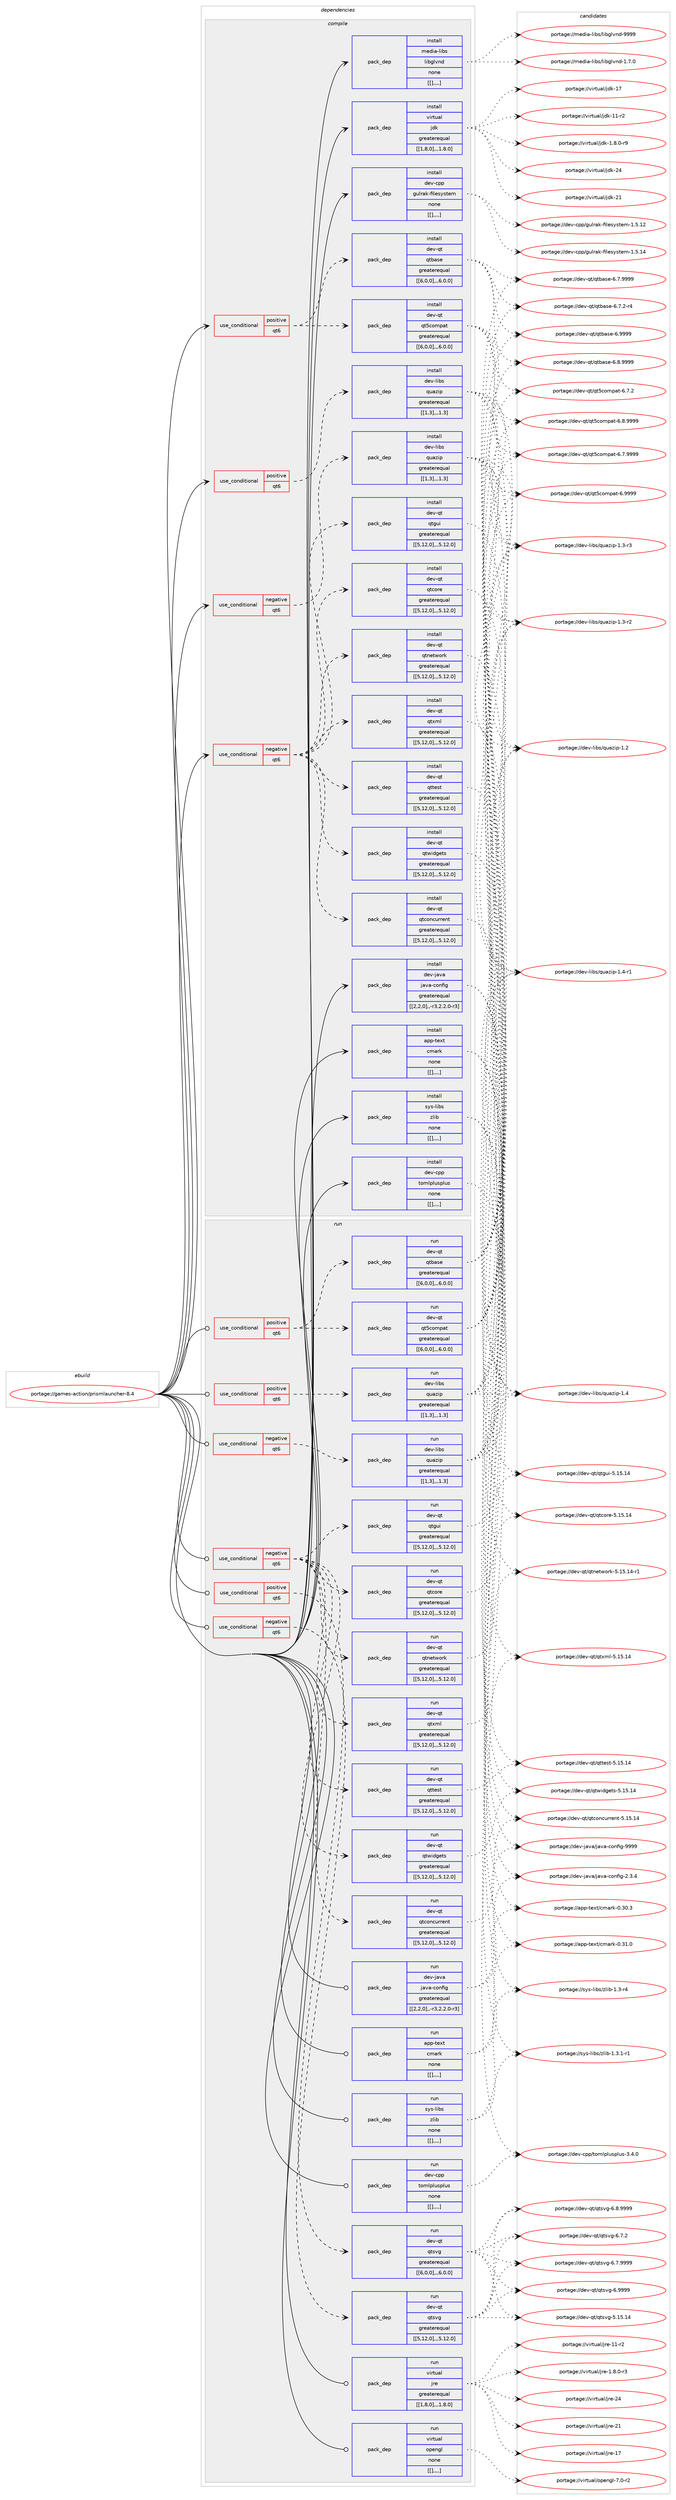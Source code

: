 digraph prolog {

# *************
# Graph options
# *************

newrank=true;
concentrate=true;
compound=true;
graph [rankdir=LR,fontname=Helvetica,fontsize=10,ranksep=1.5];#, ranksep=2.5, nodesep=0.2];
edge  [arrowhead=vee];
node  [fontname=Helvetica,fontsize=10];

# **********
# The ebuild
# **********

subgraph cluster_leftcol {
color=gray;
label=<<i>ebuild</i>>;
id [label="portage://games-action/prismlauncher-8.4", color=red, width=4, href="../games-action/prismlauncher-8.4.svg"];
}

# ****************
# The dependencies
# ****************

subgraph cluster_midcol {
color=gray;
label=<<i>dependencies</i>>;
subgraph cluster_compile {
fillcolor="#eeeeee";
style=filled;
label=<<i>compile</i>>;
subgraph cond64639 {
dependency227807 [label=<<TABLE BORDER="0" CELLBORDER="1" CELLSPACING="0" CELLPADDING="4"><TR><TD ROWSPAN="3" CELLPADDING="10">use_conditional</TD></TR><TR><TD>negative</TD></TR><TR><TD>qt6</TD></TR></TABLE>>, shape=none, color=red];
subgraph pack161698 {
dependency227808 [label=<<TABLE BORDER="0" CELLBORDER="1" CELLSPACING="0" CELLPADDING="4" WIDTH="220"><TR><TD ROWSPAN="6" CELLPADDING="30">pack_dep</TD></TR><TR><TD WIDTH="110">install</TD></TR><TR><TD>dev-libs</TD></TR><TR><TD>quazip</TD></TR><TR><TD>greaterequal</TD></TR><TR><TD>[[1,3],,,1.3]</TD></TR></TABLE>>, shape=none, color=blue];
}
dependency227807:e -> dependency227808:w [weight=20,style="dashed",arrowhead="vee"];
}
id:e -> dependency227807:w [weight=20,style="solid",arrowhead="vee"];
subgraph cond64640 {
dependency227809 [label=<<TABLE BORDER="0" CELLBORDER="1" CELLSPACING="0" CELLPADDING="4"><TR><TD ROWSPAN="3" CELLPADDING="10">use_conditional</TD></TR><TR><TD>negative</TD></TR><TR><TD>qt6</TD></TR></TABLE>>, shape=none, color=red];
subgraph pack161699 {
dependency227810 [label=<<TABLE BORDER="0" CELLBORDER="1" CELLSPACING="0" CELLPADDING="4" WIDTH="220"><TR><TD ROWSPAN="6" CELLPADDING="30">pack_dep</TD></TR><TR><TD WIDTH="110">install</TD></TR><TR><TD>dev-qt</TD></TR><TR><TD>qtconcurrent</TD></TR><TR><TD>greaterequal</TD></TR><TR><TD>[[5,12,0],,,5.12.0]</TD></TR></TABLE>>, shape=none, color=blue];
}
dependency227809:e -> dependency227810:w [weight=20,style="dashed",arrowhead="vee"];
subgraph pack161700 {
dependency227811 [label=<<TABLE BORDER="0" CELLBORDER="1" CELLSPACING="0" CELLPADDING="4" WIDTH="220"><TR><TD ROWSPAN="6" CELLPADDING="30">pack_dep</TD></TR><TR><TD WIDTH="110">install</TD></TR><TR><TD>dev-qt</TD></TR><TR><TD>qtcore</TD></TR><TR><TD>greaterequal</TD></TR><TR><TD>[[5,12,0],,,5.12.0]</TD></TR></TABLE>>, shape=none, color=blue];
}
dependency227809:e -> dependency227811:w [weight=20,style="dashed",arrowhead="vee"];
subgraph pack161701 {
dependency227812 [label=<<TABLE BORDER="0" CELLBORDER="1" CELLSPACING="0" CELLPADDING="4" WIDTH="220"><TR><TD ROWSPAN="6" CELLPADDING="30">pack_dep</TD></TR><TR><TD WIDTH="110">install</TD></TR><TR><TD>dev-qt</TD></TR><TR><TD>qtgui</TD></TR><TR><TD>greaterequal</TD></TR><TR><TD>[[5,12,0],,,5.12.0]</TD></TR></TABLE>>, shape=none, color=blue];
}
dependency227809:e -> dependency227812:w [weight=20,style="dashed",arrowhead="vee"];
subgraph pack161702 {
dependency227813 [label=<<TABLE BORDER="0" CELLBORDER="1" CELLSPACING="0" CELLPADDING="4" WIDTH="220"><TR><TD ROWSPAN="6" CELLPADDING="30">pack_dep</TD></TR><TR><TD WIDTH="110">install</TD></TR><TR><TD>dev-qt</TD></TR><TR><TD>qtnetwork</TD></TR><TR><TD>greaterequal</TD></TR><TR><TD>[[5,12,0],,,5.12.0]</TD></TR></TABLE>>, shape=none, color=blue];
}
dependency227809:e -> dependency227813:w [weight=20,style="dashed",arrowhead="vee"];
subgraph pack161703 {
dependency227814 [label=<<TABLE BORDER="0" CELLBORDER="1" CELLSPACING="0" CELLPADDING="4" WIDTH="220"><TR><TD ROWSPAN="6" CELLPADDING="30">pack_dep</TD></TR><TR><TD WIDTH="110">install</TD></TR><TR><TD>dev-qt</TD></TR><TR><TD>qttest</TD></TR><TR><TD>greaterequal</TD></TR><TR><TD>[[5,12,0],,,5.12.0]</TD></TR></TABLE>>, shape=none, color=blue];
}
dependency227809:e -> dependency227814:w [weight=20,style="dashed",arrowhead="vee"];
subgraph pack161704 {
dependency227815 [label=<<TABLE BORDER="0" CELLBORDER="1" CELLSPACING="0" CELLPADDING="4" WIDTH="220"><TR><TD ROWSPAN="6" CELLPADDING="30">pack_dep</TD></TR><TR><TD WIDTH="110">install</TD></TR><TR><TD>dev-qt</TD></TR><TR><TD>qtwidgets</TD></TR><TR><TD>greaterequal</TD></TR><TR><TD>[[5,12,0],,,5.12.0]</TD></TR></TABLE>>, shape=none, color=blue];
}
dependency227809:e -> dependency227815:w [weight=20,style="dashed",arrowhead="vee"];
subgraph pack161705 {
dependency227816 [label=<<TABLE BORDER="0" CELLBORDER="1" CELLSPACING="0" CELLPADDING="4" WIDTH="220"><TR><TD ROWSPAN="6" CELLPADDING="30">pack_dep</TD></TR><TR><TD WIDTH="110">install</TD></TR><TR><TD>dev-qt</TD></TR><TR><TD>qtxml</TD></TR><TR><TD>greaterequal</TD></TR><TR><TD>[[5,12,0],,,5.12.0]</TD></TR></TABLE>>, shape=none, color=blue];
}
dependency227809:e -> dependency227816:w [weight=20,style="dashed",arrowhead="vee"];
}
id:e -> dependency227809:w [weight=20,style="solid",arrowhead="vee"];
subgraph cond64641 {
dependency227817 [label=<<TABLE BORDER="0" CELLBORDER="1" CELLSPACING="0" CELLPADDING="4"><TR><TD ROWSPAN="3" CELLPADDING="10">use_conditional</TD></TR><TR><TD>positive</TD></TR><TR><TD>qt6</TD></TR></TABLE>>, shape=none, color=red];
subgraph pack161706 {
dependency227818 [label=<<TABLE BORDER="0" CELLBORDER="1" CELLSPACING="0" CELLPADDING="4" WIDTH="220"><TR><TD ROWSPAN="6" CELLPADDING="30">pack_dep</TD></TR><TR><TD WIDTH="110">install</TD></TR><TR><TD>dev-libs</TD></TR><TR><TD>quazip</TD></TR><TR><TD>greaterequal</TD></TR><TR><TD>[[1,3],,,1.3]</TD></TR></TABLE>>, shape=none, color=blue];
}
dependency227817:e -> dependency227818:w [weight=20,style="dashed",arrowhead="vee"];
}
id:e -> dependency227817:w [weight=20,style="solid",arrowhead="vee"];
subgraph cond64642 {
dependency227819 [label=<<TABLE BORDER="0" CELLBORDER="1" CELLSPACING="0" CELLPADDING="4"><TR><TD ROWSPAN="3" CELLPADDING="10">use_conditional</TD></TR><TR><TD>positive</TD></TR><TR><TD>qt6</TD></TR></TABLE>>, shape=none, color=red];
subgraph pack161707 {
dependency227820 [label=<<TABLE BORDER="0" CELLBORDER="1" CELLSPACING="0" CELLPADDING="4" WIDTH="220"><TR><TD ROWSPAN="6" CELLPADDING="30">pack_dep</TD></TR><TR><TD WIDTH="110">install</TD></TR><TR><TD>dev-qt</TD></TR><TR><TD>qtbase</TD></TR><TR><TD>greaterequal</TD></TR><TR><TD>[[6,0,0],,,6.0.0]</TD></TR></TABLE>>, shape=none, color=blue];
}
dependency227819:e -> dependency227820:w [weight=20,style="dashed",arrowhead="vee"];
subgraph pack161708 {
dependency227821 [label=<<TABLE BORDER="0" CELLBORDER="1" CELLSPACING="0" CELLPADDING="4" WIDTH="220"><TR><TD ROWSPAN="6" CELLPADDING="30">pack_dep</TD></TR><TR><TD WIDTH="110">install</TD></TR><TR><TD>dev-qt</TD></TR><TR><TD>qt5compat</TD></TR><TR><TD>greaterequal</TD></TR><TR><TD>[[6,0,0],,,6.0.0]</TD></TR></TABLE>>, shape=none, color=blue];
}
dependency227819:e -> dependency227821:w [weight=20,style="dashed",arrowhead="vee"];
}
id:e -> dependency227819:w [weight=20,style="solid",arrowhead="vee"];
subgraph pack161709 {
dependency227822 [label=<<TABLE BORDER="0" CELLBORDER="1" CELLSPACING="0" CELLPADDING="4" WIDTH="220"><TR><TD ROWSPAN="6" CELLPADDING="30">pack_dep</TD></TR><TR><TD WIDTH="110">install</TD></TR><TR><TD>app-text</TD></TR><TR><TD>cmark</TD></TR><TR><TD>none</TD></TR><TR><TD>[[],,,,]</TD></TR></TABLE>>, shape=none, color=blue];
}
id:e -> dependency227822:w [weight=20,style="solid",arrowhead="vee"];
subgraph pack161710 {
dependency227823 [label=<<TABLE BORDER="0" CELLBORDER="1" CELLSPACING="0" CELLPADDING="4" WIDTH="220"><TR><TD ROWSPAN="6" CELLPADDING="30">pack_dep</TD></TR><TR><TD WIDTH="110">install</TD></TR><TR><TD>dev-cpp</TD></TR><TR><TD>gulrak-filesystem</TD></TR><TR><TD>none</TD></TR><TR><TD>[[],,,,]</TD></TR></TABLE>>, shape=none, color=blue];
}
id:e -> dependency227823:w [weight=20,style="solid",arrowhead="vee"];
subgraph pack161711 {
dependency227824 [label=<<TABLE BORDER="0" CELLBORDER="1" CELLSPACING="0" CELLPADDING="4" WIDTH="220"><TR><TD ROWSPAN="6" CELLPADDING="30">pack_dep</TD></TR><TR><TD WIDTH="110">install</TD></TR><TR><TD>dev-cpp</TD></TR><TR><TD>tomlplusplus</TD></TR><TR><TD>none</TD></TR><TR><TD>[[],,,,]</TD></TR></TABLE>>, shape=none, color=blue];
}
id:e -> dependency227824:w [weight=20,style="solid",arrowhead="vee"];
subgraph pack161712 {
dependency227825 [label=<<TABLE BORDER="0" CELLBORDER="1" CELLSPACING="0" CELLPADDING="4" WIDTH="220"><TR><TD ROWSPAN="6" CELLPADDING="30">pack_dep</TD></TR><TR><TD WIDTH="110">install</TD></TR><TR><TD>dev-java</TD></TR><TR><TD>java-config</TD></TR><TR><TD>greaterequal</TD></TR><TR><TD>[[2,2,0],,-r3,2.2.0-r3]</TD></TR></TABLE>>, shape=none, color=blue];
}
id:e -> dependency227825:w [weight=20,style="solid",arrowhead="vee"];
subgraph pack161713 {
dependency227826 [label=<<TABLE BORDER="0" CELLBORDER="1" CELLSPACING="0" CELLPADDING="4" WIDTH="220"><TR><TD ROWSPAN="6" CELLPADDING="30">pack_dep</TD></TR><TR><TD WIDTH="110">install</TD></TR><TR><TD>media-libs</TD></TR><TR><TD>libglvnd</TD></TR><TR><TD>none</TD></TR><TR><TD>[[],,,,]</TD></TR></TABLE>>, shape=none, color=blue];
}
id:e -> dependency227826:w [weight=20,style="solid",arrowhead="vee"];
subgraph pack161714 {
dependency227827 [label=<<TABLE BORDER="0" CELLBORDER="1" CELLSPACING="0" CELLPADDING="4" WIDTH="220"><TR><TD ROWSPAN="6" CELLPADDING="30">pack_dep</TD></TR><TR><TD WIDTH="110">install</TD></TR><TR><TD>sys-libs</TD></TR><TR><TD>zlib</TD></TR><TR><TD>none</TD></TR><TR><TD>[[],,,,]</TD></TR></TABLE>>, shape=none, color=blue];
}
id:e -> dependency227827:w [weight=20,style="solid",arrowhead="vee"];
subgraph pack161715 {
dependency227828 [label=<<TABLE BORDER="0" CELLBORDER="1" CELLSPACING="0" CELLPADDING="4" WIDTH="220"><TR><TD ROWSPAN="6" CELLPADDING="30">pack_dep</TD></TR><TR><TD WIDTH="110">install</TD></TR><TR><TD>virtual</TD></TR><TR><TD>jdk</TD></TR><TR><TD>greaterequal</TD></TR><TR><TD>[[1,8,0],,,1.8.0]</TD></TR></TABLE>>, shape=none, color=blue];
}
id:e -> dependency227828:w [weight=20,style="solid",arrowhead="vee"];
}
subgraph cluster_compileandrun {
fillcolor="#eeeeee";
style=filled;
label=<<i>compile and run</i>>;
}
subgraph cluster_run {
fillcolor="#eeeeee";
style=filled;
label=<<i>run</i>>;
subgraph cond64643 {
dependency227829 [label=<<TABLE BORDER="0" CELLBORDER="1" CELLSPACING="0" CELLPADDING="4"><TR><TD ROWSPAN="3" CELLPADDING="10">use_conditional</TD></TR><TR><TD>negative</TD></TR><TR><TD>qt6</TD></TR></TABLE>>, shape=none, color=red];
subgraph pack161716 {
dependency227830 [label=<<TABLE BORDER="0" CELLBORDER="1" CELLSPACING="0" CELLPADDING="4" WIDTH="220"><TR><TD ROWSPAN="6" CELLPADDING="30">pack_dep</TD></TR><TR><TD WIDTH="110">run</TD></TR><TR><TD>dev-libs</TD></TR><TR><TD>quazip</TD></TR><TR><TD>greaterequal</TD></TR><TR><TD>[[1,3],,,1.3]</TD></TR></TABLE>>, shape=none, color=blue];
}
dependency227829:e -> dependency227830:w [weight=20,style="dashed",arrowhead="vee"];
}
id:e -> dependency227829:w [weight=20,style="solid",arrowhead="odot"];
subgraph cond64644 {
dependency227831 [label=<<TABLE BORDER="0" CELLBORDER="1" CELLSPACING="0" CELLPADDING="4"><TR><TD ROWSPAN="3" CELLPADDING="10">use_conditional</TD></TR><TR><TD>negative</TD></TR><TR><TD>qt6</TD></TR></TABLE>>, shape=none, color=red];
subgraph pack161717 {
dependency227832 [label=<<TABLE BORDER="0" CELLBORDER="1" CELLSPACING="0" CELLPADDING="4" WIDTH="220"><TR><TD ROWSPAN="6" CELLPADDING="30">pack_dep</TD></TR><TR><TD WIDTH="110">run</TD></TR><TR><TD>dev-qt</TD></TR><TR><TD>qtconcurrent</TD></TR><TR><TD>greaterequal</TD></TR><TR><TD>[[5,12,0],,,5.12.0]</TD></TR></TABLE>>, shape=none, color=blue];
}
dependency227831:e -> dependency227832:w [weight=20,style="dashed",arrowhead="vee"];
subgraph pack161718 {
dependency227833 [label=<<TABLE BORDER="0" CELLBORDER="1" CELLSPACING="0" CELLPADDING="4" WIDTH="220"><TR><TD ROWSPAN="6" CELLPADDING="30">pack_dep</TD></TR><TR><TD WIDTH="110">run</TD></TR><TR><TD>dev-qt</TD></TR><TR><TD>qtcore</TD></TR><TR><TD>greaterequal</TD></TR><TR><TD>[[5,12,0],,,5.12.0]</TD></TR></TABLE>>, shape=none, color=blue];
}
dependency227831:e -> dependency227833:w [weight=20,style="dashed",arrowhead="vee"];
subgraph pack161719 {
dependency227834 [label=<<TABLE BORDER="0" CELLBORDER="1" CELLSPACING="0" CELLPADDING="4" WIDTH="220"><TR><TD ROWSPAN="6" CELLPADDING="30">pack_dep</TD></TR><TR><TD WIDTH="110">run</TD></TR><TR><TD>dev-qt</TD></TR><TR><TD>qtgui</TD></TR><TR><TD>greaterequal</TD></TR><TR><TD>[[5,12,0],,,5.12.0]</TD></TR></TABLE>>, shape=none, color=blue];
}
dependency227831:e -> dependency227834:w [weight=20,style="dashed",arrowhead="vee"];
subgraph pack161720 {
dependency227835 [label=<<TABLE BORDER="0" CELLBORDER="1" CELLSPACING="0" CELLPADDING="4" WIDTH="220"><TR><TD ROWSPAN="6" CELLPADDING="30">pack_dep</TD></TR><TR><TD WIDTH="110">run</TD></TR><TR><TD>dev-qt</TD></TR><TR><TD>qtnetwork</TD></TR><TR><TD>greaterequal</TD></TR><TR><TD>[[5,12,0],,,5.12.0]</TD></TR></TABLE>>, shape=none, color=blue];
}
dependency227831:e -> dependency227835:w [weight=20,style="dashed",arrowhead="vee"];
subgraph pack161721 {
dependency227836 [label=<<TABLE BORDER="0" CELLBORDER="1" CELLSPACING="0" CELLPADDING="4" WIDTH="220"><TR><TD ROWSPAN="6" CELLPADDING="30">pack_dep</TD></TR><TR><TD WIDTH="110">run</TD></TR><TR><TD>dev-qt</TD></TR><TR><TD>qttest</TD></TR><TR><TD>greaterequal</TD></TR><TR><TD>[[5,12,0],,,5.12.0]</TD></TR></TABLE>>, shape=none, color=blue];
}
dependency227831:e -> dependency227836:w [weight=20,style="dashed",arrowhead="vee"];
subgraph pack161722 {
dependency227837 [label=<<TABLE BORDER="0" CELLBORDER="1" CELLSPACING="0" CELLPADDING="4" WIDTH="220"><TR><TD ROWSPAN="6" CELLPADDING="30">pack_dep</TD></TR><TR><TD WIDTH="110">run</TD></TR><TR><TD>dev-qt</TD></TR><TR><TD>qtwidgets</TD></TR><TR><TD>greaterequal</TD></TR><TR><TD>[[5,12,0],,,5.12.0]</TD></TR></TABLE>>, shape=none, color=blue];
}
dependency227831:e -> dependency227837:w [weight=20,style="dashed",arrowhead="vee"];
subgraph pack161723 {
dependency227838 [label=<<TABLE BORDER="0" CELLBORDER="1" CELLSPACING="0" CELLPADDING="4" WIDTH="220"><TR><TD ROWSPAN="6" CELLPADDING="30">pack_dep</TD></TR><TR><TD WIDTH="110">run</TD></TR><TR><TD>dev-qt</TD></TR><TR><TD>qtxml</TD></TR><TR><TD>greaterequal</TD></TR><TR><TD>[[5,12,0],,,5.12.0]</TD></TR></TABLE>>, shape=none, color=blue];
}
dependency227831:e -> dependency227838:w [weight=20,style="dashed",arrowhead="vee"];
}
id:e -> dependency227831:w [weight=20,style="solid",arrowhead="odot"];
subgraph cond64645 {
dependency227839 [label=<<TABLE BORDER="0" CELLBORDER="1" CELLSPACING="0" CELLPADDING="4"><TR><TD ROWSPAN="3" CELLPADDING="10">use_conditional</TD></TR><TR><TD>negative</TD></TR><TR><TD>qt6</TD></TR></TABLE>>, shape=none, color=red];
subgraph pack161724 {
dependency227840 [label=<<TABLE BORDER="0" CELLBORDER="1" CELLSPACING="0" CELLPADDING="4" WIDTH="220"><TR><TD ROWSPAN="6" CELLPADDING="30">pack_dep</TD></TR><TR><TD WIDTH="110">run</TD></TR><TR><TD>dev-qt</TD></TR><TR><TD>qtsvg</TD></TR><TR><TD>greaterequal</TD></TR><TR><TD>[[5,12,0],,,5.12.0]</TD></TR></TABLE>>, shape=none, color=blue];
}
dependency227839:e -> dependency227840:w [weight=20,style="dashed",arrowhead="vee"];
}
id:e -> dependency227839:w [weight=20,style="solid",arrowhead="odot"];
subgraph cond64646 {
dependency227841 [label=<<TABLE BORDER="0" CELLBORDER="1" CELLSPACING="0" CELLPADDING="4"><TR><TD ROWSPAN="3" CELLPADDING="10">use_conditional</TD></TR><TR><TD>positive</TD></TR><TR><TD>qt6</TD></TR></TABLE>>, shape=none, color=red];
subgraph pack161725 {
dependency227842 [label=<<TABLE BORDER="0" CELLBORDER="1" CELLSPACING="0" CELLPADDING="4" WIDTH="220"><TR><TD ROWSPAN="6" CELLPADDING="30">pack_dep</TD></TR><TR><TD WIDTH="110">run</TD></TR><TR><TD>dev-libs</TD></TR><TR><TD>quazip</TD></TR><TR><TD>greaterequal</TD></TR><TR><TD>[[1,3],,,1.3]</TD></TR></TABLE>>, shape=none, color=blue];
}
dependency227841:e -> dependency227842:w [weight=20,style="dashed",arrowhead="vee"];
}
id:e -> dependency227841:w [weight=20,style="solid",arrowhead="odot"];
subgraph cond64647 {
dependency227843 [label=<<TABLE BORDER="0" CELLBORDER="1" CELLSPACING="0" CELLPADDING="4"><TR><TD ROWSPAN="3" CELLPADDING="10">use_conditional</TD></TR><TR><TD>positive</TD></TR><TR><TD>qt6</TD></TR></TABLE>>, shape=none, color=red];
subgraph pack161726 {
dependency227844 [label=<<TABLE BORDER="0" CELLBORDER="1" CELLSPACING="0" CELLPADDING="4" WIDTH="220"><TR><TD ROWSPAN="6" CELLPADDING="30">pack_dep</TD></TR><TR><TD WIDTH="110">run</TD></TR><TR><TD>dev-qt</TD></TR><TR><TD>qtbase</TD></TR><TR><TD>greaterequal</TD></TR><TR><TD>[[6,0,0],,,6.0.0]</TD></TR></TABLE>>, shape=none, color=blue];
}
dependency227843:e -> dependency227844:w [weight=20,style="dashed",arrowhead="vee"];
subgraph pack161727 {
dependency227845 [label=<<TABLE BORDER="0" CELLBORDER="1" CELLSPACING="0" CELLPADDING="4" WIDTH="220"><TR><TD ROWSPAN="6" CELLPADDING="30">pack_dep</TD></TR><TR><TD WIDTH="110">run</TD></TR><TR><TD>dev-qt</TD></TR><TR><TD>qt5compat</TD></TR><TR><TD>greaterequal</TD></TR><TR><TD>[[6,0,0],,,6.0.0]</TD></TR></TABLE>>, shape=none, color=blue];
}
dependency227843:e -> dependency227845:w [weight=20,style="dashed",arrowhead="vee"];
}
id:e -> dependency227843:w [weight=20,style="solid",arrowhead="odot"];
subgraph cond64648 {
dependency227846 [label=<<TABLE BORDER="0" CELLBORDER="1" CELLSPACING="0" CELLPADDING="4"><TR><TD ROWSPAN="3" CELLPADDING="10">use_conditional</TD></TR><TR><TD>positive</TD></TR><TR><TD>qt6</TD></TR></TABLE>>, shape=none, color=red];
subgraph pack161728 {
dependency227847 [label=<<TABLE BORDER="0" CELLBORDER="1" CELLSPACING="0" CELLPADDING="4" WIDTH="220"><TR><TD ROWSPAN="6" CELLPADDING="30">pack_dep</TD></TR><TR><TD WIDTH="110">run</TD></TR><TR><TD>dev-qt</TD></TR><TR><TD>qtsvg</TD></TR><TR><TD>greaterequal</TD></TR><TR><TD>[[6,0,0],,,6.0.0]</TD></TR></TABLE>>, shape=none, color=blue];
}
dependency227846:e -> dependency227847:w [weight=20,style="dashed",arrowhead="vee"];
}
id:e -> dependency227846:w [weight=20,style="solid",arrowhead="odot"];
subgraph pack161729 {
dependency227848 [label=<<TABLE BORDER="0" CELLBORDER="1" CELLSPACING="0" CELLPADDING="4" WIDTH="220"><TR><TD ROWSPAN="6" CELLPADDING="30">pack_dep</TD></TR><TR><TD WIDTH="110">run</TD></TR><TR><TD>app-text</TD></TR><TR><TD>cmark</TD></TR><TR><TD>none</TD></TR><TR><TD>[[],,,,]</TD></TR></TABLE>>, shape=none, color=blue];
}
id:e -> dependency227848:w [weight=20,style="solid",arrowhead="odot"];
subgraph pack161730 {
dependency227849 [label=<<TABLE BORDER="0" CELLBORDER="1" CELLSPACING="0" CELLPADDING="4" WIDTH="220"><TR><TD ROWSPAN="6" CELLPADDING="30">pack_dep</TD></TR><TR><TD WIDTH="110">run</TD></TR><TR><TD>dev-cpp</TD></TR><TR><TD>tomlplusplus</TD></TR><TR><TD>none</TD></TR><TR><TD>[[],,,,]</TD></TR></TABLE>>, shape=none, color=blue];
}
id:e -> dependency227849:w [weight=20,style="solid",arrowhead="odot"];
subgraph pack161731 {
dependency227850 [label=<<TABLE BORDER="0" CELLBORDER="1" CELLSPACING="0" CELLPADDING="4" WIDTH="220"><TR><TD ROWSPAN="6" CELLPADDING="30">pack_dep</TD></TR><TR><TD WIDTH="110">run</TD></TR><TR><TD>dev-java</TD></TR><TR><TD>java-config</TD></TR><TR><TD>greaterequal</TD></TR><TR><TD>[[2,2,0],,-r3,2.2.0-r3]</TD></TR></TABLE>>, shape=none, color=blue];
}
id:e -> dependency227850:w [weight=20,style="solid",arrowhead="odot"];
subgraph pack161732 {
dependency227851 [label=<<TABLE BORDER="0" CELLBORDER="1" CELLSPACING="0" CELLPADDING="4" WIDTH="220"><TR><TD ROWSPAN="6" CELLPADDING="30">pack_dep</TD></TR><TR><TD WIDTH="110">run</TD></TR><TR><TD>sys-libs</TD></TR><TR><TD>zlib</TD></TR><TR><TD>none</TD></TR><TR><TD>[[],,,,]</TD></TR></TABLE>>, shape=none, color=blue];
}
id:e -> dependency227851:w [weight=20,style="solid",arrowhead="odot"];
subgraph pack161733 {
dependency227852 [label=<<TABLE BORDER="0" CELLBORDER="1" CELLSPACING="0" CELLPADDING="4" WIDTH="220"><TR><TD ROWSPAN="6" CELLPADDING="30">pack_dep</TD></TR><TR><TD WIDTH="110">run</TD></TR><TR><TD>virtual</TD></TR><TR><TD>jre</TD></TR><TR><TD>greaterequal</TD></TR><TR><TD>[[1,8,0],,,1.8.0]</TD></TR></TABLE>>, shape=none, color=blue];
}
id:e -> dependency227852:w [weight=20,style="solid",arrowhead="odot"];
subgraph pack161734 {
dependency227853 [label=<<TABLE BORDER="0" CELLBORDER="1" CELLSPACING="0" CELLPADDING="4" WIDTH="220"><TR><TD ROWSPAN="6" CELLPADDING="30">pack_dep</TD></TR><TR><TD WIDTH="110">run</TD></TR><TR><TD>virtual</TD></TR><TR><TD>opengl</TD></TR><TR><TD>none</TD></TR><TR><TD>[[],,,,]</TD></TR></TABLE>>, shape=none, color=blue];
}
id:e -> dependency227853:w [weight=20,style="solid",arrowhead="odot"];
}
}

# **************
# The candidates
# **************

subgraph cluster_choices {
rank=same;
color=gray;
label=<<i>candidates</i>>;

subgraph choice161698 {
color=black;
nodesep=1;
choice10010111845108105981154711311797122105112454946524511449 [label="portage://dev-libs/quazip-1.4-r1", color=red, width=4,href="../dev-libs/quazip-1.4-r1.svg"];
choice1001011184510810598115471131179712210511245494652 [label="portage://dev-libs/quazip-1.4", color=red, width=4,href="../dev-libs/quazip-1.4.svg"];
choice10010111845108105981154711311797122105112454946514511451 [label="portage://dev-libs/quazip-1.3-r3", color=red, width=4,href="../dev-libs/quazip-1.3-r3.svg"];
choice10010111845108105981154711311797122105112454946514511450 [label="portage://dev-libs/quazip-1.3-r2", color=red, width=4,href="../dev-libs/quazip-1.3-r2.svg"];
choice1001011184510810598115471131179712210511245494650 [label="portage://dev-libs/quazip-1.2", color=red, width=4,href="../dev-libs/quazip-1.2.svg"];
dependency227808:e -> choice10010111845108105981154711311797122105112454946524511449:w [style=dotted,weight="100"];
dependency227808:e -> choice1001011184510810598115471131179712210511245494652:w [style=dotted,weight="100"];
dependency227808:e -> choice10010111845108105981154711311797122105112454946514511451:w [style=dotted,weight="100"];
dependency227808:e -> choice10010111845108105981154711311797122105112454946514511450:w [style=dotted,weight="100"];
dependency227808:e -> choice1001011184510810598115471131179712210511245494650:w [style=dotted,weight="100"];
}
subgraph choice161699 {
color=black;
nodesep=1;
choice100101118451131164711311699111110991171141141011101164553464953464952 [label="portage://dev-qt/qtconcurrent-5.15.14", color=red, width=4,href="../dev-qt/qtconcurrent-5.15.14.svg"];
dependency227810:e -> choice100101118451131164711311699111110991171141141011101164553464953464952:w [style=dotted,weight="100"];
}
subgraph choice161700 {
color=black;
nodesep=1;
choice1001011184511311647113116991111141014553464953464952 [label="portage://dev-qt/qtcore-5.15.14", color=red, width=4,href="../dev-qt/qtcore-5.15.14.svg"];
dependency227811:e -> choice1001011184511311647113116991111141014553464953464952:w [style=dotted,weight="100"];
}
subgraph choice161701 {
color=black;
nodesep=1;
choice10010111845113116471131161031171054553464953464952 [label="portage://dev-qt/qtgui-5.15.14", color=red, width=4,href="../dev-qt/qtgui-5.15.14.svg"];
dependency227812:e -> choice10010111845113116471131161031171054553464953464952:w [style=dotted,weight="100"];
}
subgraph choice161702 {
color=black;
nodesep=1;
choice100101118451131164711311611010111611911111410745534649534649524511449 [label="portage://dev-qt/qtnetwork-5.15.14-r1", color=red, width=4,href="../dev-qt/qtnetwork-5.15.14-r1.svg"];
dependency227813:e -> choice100101118451131164711311611010111611911111410745534649534649524511449:w [style=dotted,weight="100"];
}
subgraph choice161703 {
color=black;
nodesep=1;
choice10010111845113116471131161161011151164553464953464952 [label="portage://dev-qt/qttest-5.15.14", color=red, width=4,href="../dev-qt/qttest-5.15.14.svg"];
dependency227814:e -> choice10010111845113116471131161161011151164553464953464952:w [style=dotted,weight="100"];
}
subgraph choice161704 {
color=black;
nodesep=1;
choice10010111845113116471131161191051001031011161154553464953464952 [label="portage://dev-qt/qtwidgets-5.15.14", color=red, width=4,href="../dev-qt/qtwidgets-5.15.14.svg"];
dependency227815:e -> choice10010111845113116471131161191051001031011161154553464953464952:w [style=dotted,weight="100"];
}
subgraph choice161705 {
color=black;
nodesep=1;
choice10010111845113116471131161201091084553464953464952 [label="portage://dev-qt/qtxml-5.15.14", color=red, width=4,href="../dev-qt/qtxml-5.15.14.svg"];
dependency227816:e -> choice10010111845113116471131161201091084553464953464952:w [style=dotted,weight="100"];
}
subgraph choice161706 {
color=black;
nodesep=1;
choice10010111845108105981154711311797122105112454946524511449 [label="portage://dev-libs/quazip-1.4-r1", color=red, width=4,href="../dev-libs/quazip-1.4-r1.svg"];
choice1001011184510810598115471131179712210511245494652 [label="portage://dev-libs/quazip-1.4", color=red, width=4,href="../dev-libs/quazip-1.4.svg"];
choice10010111845108105981154711311797122105112454946514511451 [label="portage://dev-libs/quazip-1.3-r3", color=red, width=4,href="../dev-libs/quazip-1.3-r3.svg"];
choice10010111845108105981154711311797122105112454946514511450 [label="portage://dev-libs/quazip-1.3-r2", color=red, width=4,href="../dev-libs/quazip-1.3-r2.svg"];
choice1001011184510810598115471131179712210511245494650 [label="portage://dev-libs/quazip-1.2", color=red, width=4,href="../dev-libs/quazip-1.2.svg"];
dependency227818:e -> choice10010111845108105981154711311797122105112454946524511449:w [style=dotted,weight="100"];
dependency227818:e -> choice1001011184510810598115471131179712210511245494652:w [style=dotted,weight="100"];
dependency227818:e -> choice10010111845108105981154711311797122105112454946514511451:w [style=dotted,weight="100"];
dependency227818:e -> choice10010111845108105981154711311797122105112454946514511450:w [style=dotted,weight="100"];
dependency227818:e -> choice1001011184510810598115471131179712210511245494650:w [style=dotted,weight="100"];
}
subgraph choice161707 {
color=black;
nodesep=1;
choice1001011184511311647113116989711510145544657575757 [label="portage://dev-qt/qtbase-6.9999", color=red, width=4,href="../dev-qt/qtbase-6.9999.svg"];
choice10010111845113116471131169897115101455446564657575757 [label="portage://dev-qt/qtbase-6.8.9999", color=red, width=4,href="../dev-qt/qtbase-6.8.9999.svg"];
choice10010111845113116471131169897115101455446554657575757 [label="portage://dev-qt/qtbase-6.7.9999", color=red, width=4,href="../dev-qt/qtbase-6.7.9999.svg"];
choice100101118451131164711311698971151014554465546504511452 [label="portage://dev-qt/qtbase-6.7.2-r4", color=red, width=4,href="../dev-qt/qtbase-6.7.2-r4.svg"];
dependency227820:e -> choice1001011184511311647113116989711510145544657575757:w [style=dotted,weight="100"];
dependency227820:e -> choice10010111845113116471131169897115101455446564657575757:w [style=dotted,weight="100"];
dependency227820:e -> choice10010111845113116471131169897115101455446554657575757:w [style=dotted,weight="100"];
dependency227820:e -> choice100101118451131164711311698971151014554465546504511452:w [style=dotted,weight="100"];
}
subgraph choice161708 {
color=black;
nodesep=1;
choice100101118451131164711311653991111091129711645544657575757 [label="portage://dev-qt/qt5compat-6.9999", color=red, width=4,href="../dev-qt/qt5compat-6.9999.svg"];
choice1001011184511311647113116539911110911297116455446564657575757 [label="portage://dev-qt/qt5compat-6.8.9999", color=red, width=4,href="../dev-qt/qt5compat-6.8.9999.svg"];
choice1001011184511311647113116539911110911297116455446554657575757 [label="portage://dev-qt/qt5compat-6.7.9999", color=red, width=4,href="../dev-qt/qt5compat-6.7.9999.svg"];
choice1001011184511311647113116539911110911297116455446554650 [label="portage://dev-qt/qt5compat-6.7.2", color=red, width=4,href="../dev-qt/qt5compat-6.7.2.svg"];
dependency227821:e -> choice100101118451131164711311653991111091129711645544657575757:w [style=dotted,weight="100"];
dependency227821:e -> choice1001011184511311647113116539911110911297116455446564657575757:w [style=dotted,weight="100"];
dependency227821:e -> choice1001011184511311647113116539911110911297116455446554657575757:w [style=dotted,weight="100"];
dependency227821:e -> choice1001011184511311647113116539911110911297116455446554650:w [style=dotted,weight="100"];
}
subgraph choice161709 {
color=black;
nodesep=1;
choice971121124511610112011647991099711410745484651494648 [label="portage://app-text/cmark-0.31.0", color=red, width=4,href="../app-text/cmark-0.31.0.svg"];
choice971121124511610112011647991099711410745484651484651 [label="portage://app-text/cmark-0.30.3", color=red, width=4,href="../app-text/cmark-0.30.3.svg"];
dependency227822:e -> choice971121124511610112011647991099711410745484651494648:w [style=dotted,weight="100"];
dependency227822:e -> choice971121124511610112011647991099711410745484651484651:w [style=dotted,weight="100"];
}
subgraph choice161710 {
color=black;
nodesep=1;
choice100101118459911211247103117108114971074510210510810111512111511610110945494653464952 [label="portage://dev-cpp/gulrak-filesystem-1.5.14", color=red, width=4,href="../dev-cpp/gulrak-filesystem-1.5.14.svg"];
choice100101118459911211247103117108114971074510210510810111512111511610110945494653464950 [label="portage://dev-cpp/gulrak-filesystem-1.5.12", color=red, width=4,href="../dev-cpp/gulrak-filesystem-1.5.12.svg"];
dependency227823:e -> choice100101118459911211247103117108114971074510210510810111512111511610110945494653464952:w [style=dotted,weight="100"];
dependency227823:e -> choice100101118459911211247103117108114971074510210510810111512111511610110945494653464950:w [style=dotted,weight="100"];
}
subgraph choice161711 {
color=black;
nodesep=1;
choice100101118459911211247116111109108112108117115112108117115455146524648 [label="portage://dev-cpp/tomlplusplus-3.4.0", color=red, width=4,href="../dev-cpp/tomlplusplus-3.4.0.svg"];
dependency227824:e -> choice100101118459911211247116111109108112108117115112108117115455146524648:w [style=dotted,weight="100"];
}
subgraph choice161712 {
color=black;
nodesep=1;
choice10010111845106971189747106971189745991111101021051034557575757 [label="portage://dev-java/java-config-9999", color=red, width=4,href="../dev-java/java-config-9999.svg"];
choice1001011184510697118974710697118974599111110102105103455046514652 [label="portage://dev-java/java-config-2.3.4", color=red, width=4,href="../dev-java/java-config-2.3.4.svg"];
dependency227825:e -> choice10010111845106971189747106971189745991111101021051034557575757:w [style=dotted,weight="100"];
dependency227825:e -> choice1001011184510697118974710697118974599111110102105103455046514652:w [style=dotted,weight="100"];
}
subgraph choice161713 {
color=black;
nodesep=1;
choice10910110010597451081059811547108105981031081181101004557575757 [label="portage://media-libs/libglvnd-9999", color=red, width=4,href="../media-libs/libglvnd-9999.svg"];
choice1091011001059745108105981154710810598103108118110100454946554648 [label="portage://media-libs/libglvnd-1.7.0", color=red, width=4,href="../media-libs/libglvnd-1.7.0.svg"];
dependency227826:e -> choice10910110010597451081059811547108105981031081181101004557575757:w [style=dotted,weight="100"];
dependency227826:e -> choice1091011001059745108105981154710810598103108118110100454946554648:w [style=dotted,weight="100"];
}
subgraph choice161714 {
color=black;
nodesep=1;
choice115121115451081059811547122108105984549465146494511449 [label="portage://sys-libs/zlib-1.3.1-r1", color=red, width=4,href="../sys-libs/zlib-1.3.1-r1.svg"];
choice11512111545108105981154712210810598454946514511452 [label="portage://sys-libs/zlib-1.3-r4", color=red, width=4,href="../sys-libs/zlib-1.3-r4.svg"];
dependency227827:e -> choice115121115451081059811547122108105984549465146494511449:w [style=dotted,weight="100"];
dependency227827:e -> choice11512111545108105981154712210810598454946514511452:w [style=dotted,weight="100"];
}
subgraph choice161715 {
color=black;
nodesep=1;
choice1181051141161179710847106100107455052 [label="portage://virtual/jdk-24", color=red, width=4,href="../virtual/jdk-24.svg"];
choice1181051141161179710847106100107455049 [label="portage://virtual/jdk-21", color=red, width=4,href="../virtual/jdk-21.svg"];
choice1181051141161179710847106100107454955 [label="portage://virtual/jdk-17", color=red, width=4,href="../virtual/jdk-17.svg"];
choice11810511411611797108471061001074549494511450 [label="portage://virtual/jdk-11-r2", color=red, width=4,href="../virtual/jdk-11-r2.svg"];
choice11810511411611797108471061001074549465646484511457 [label="portage://virtual/jdk-1.8.0-r9", color=red, width=4,href="../virtual/jdk-1.8.0-r9.svg"];
dependency227828:e -> choice1181051141161179710847106100107455052:w [style=dotted,weight="100"];
dependency227828:e -> choice1181051141161179710847106100107455049:w [style=dotted,weight="100"];
dependency227828:e -> choice1181051141161179710847106100107454955:w [style=dotted,weight="100"];
dependency227828:e -> choice11810511411611797108471061001074549494511450:w [style=dotted,weight="100"];
dependency227828:e -> choice11810511411611797108471061001074549465646484511457:w [style=dotted,weight="100"];
}
subgraph choice161716 {
color=black;
nodesep=1;
choice10010111845108105981154711311797122105112454946524511449 [label="portage://dev-libs/quazip-1.4-r1", color=red, width=4,href="../dev-libs/quazip-1.4-r1.svg"];
choice1001011184510810598115471131179712210511245494652 [label="portage://dev-libs/quazip-1.4", color=red, width=4,href="../dev-libs/quazip-1.4.svg"];
choice10010111845108105981154711311797122105112454946514511451 [label="portage://dev-libs/quazip-1.3-r3", color=red, width=4,href="../dev-libs/quazip-1.3-r3.svg"];
choice10010111845108105981154711311797122105112454946514511450 [label="portage://dev-libs/quazip-1.3-r2", color=red, width=4,href="../dev-libs/quazip-1.3-r2.svg"];
choice1001011184510810598115471131179712210511245494650 [label="portage://dev-libs/quazip-1.2", color=red, width=4,href="../dev-libs/quazip-1.2.svg"];
dependency227830:e -> choice10010111845108105981154711311797122105112454946524511449:w [style=dotted,weight="100"];
dependency227830:e -> choice1001011184510810598115471131179712210511245494652:w [style=dotted,weight="100"];
dependency227830:e -> choice10010111845108105981154711311797122105112454946514511451:w [style=dotted,weight="100"];
dependency227830:e -> choice10010111845108105981154711311797122105112454946514511450:w [style=dotted,weight="100"];
dependency227830:e -> choice1001011184510810598115471131179712210511245494650:w [style=dotted,weight="100"];
}
subgraph choice161717 {
color=black;
nodesep=1;
choice100101118451131164711311699111110991171141141011101164553464953464952 [label="portage://dev-qt/qtconcurrent-5.15.14", color=red, width=4,href="../dev-qt/qtconcurrent-5.15.14.svg"];
dependency227832:e -> choice100101118451131164711311699111110991171141141011101164553464953464952:w [style=dotted,weight="100"];
}
subgraph choice161718 {
color=black;
nodesep=1;
choice1001011184511311647113116991111141014553464953464952 [label="portage://dev-qt/qtcore-5.15.14", color=red, width=4,href="../dev-qt/qtcore-5.15.14.svg"];
dependency227833:e -> choice1001011184511311647113116991111141014553464953464952:w [style=dotted,weight="100"];
}
subgraph choice161719 {
color=black;
nodesep=1;
choice10010111845113116471131161031171054553464953464952 [label="portage://dev-qt/qtgui-5.15.14", color=red, width=4,href="../dev-qt/qtgui-5.15.14.svg"];
dependency227834:e -> choice10010111845113116471131161031171054553464953464952:w [style=dotted,weight="100"];
}
subgraph choice161720 {
color=black;
nodesep=1;
choice100101118451131164711311611010111611911111410745534649534649524511449 [label="portage://dev-qt/qtnetwork-5.15.14-r1", color=red, width=4,href="../dev-qt/qtnetwork-5.15.14-r1.svg"];
dependency227835:e -> choice100101118451131164711311611010111611911111410745534649534649524511449:w [style=dotted,weight="100"];
}
subgraph choice161721 {
color=black;
nodesep=1;
choice10010111845113116471131161161011151164553464953464952 [label="portage://dev-qt/qttest-5.15.14", color=red, width=4,href="../dev-qt/qttest-5.15.14.svg"];
dependency227836:e -> choice10010111845113116471131161161011151164553464953464952:w [style=dotted,weight="100"];
}
subgraph choice161722 {
color=black;
nodesep=1;
choice10010111845113116471131161191051001031011161154553464953464952 [label="portage://dev-qt/qtwidgets-5.15.14", color=red, width=4,href="../dev-qt/qtwidgets-5.15.14.svg"];
dependency227837:e -> choice10010111845113116471131161191051001031011161154553464953464952:w [style=dotted,weight="100"];
}
subgraph choice161723 {
color=black;
nodesep=1;
choice10010111845113116471131161201091084553464953464952 [label="portage://dev-qt/qtxml-5.15.14", color=red, width=4,href="../dev-qt/qtxml-5.15.14.svg"];
dependency227838:e -> choice10010111845113116471131161201091084553464953464952:w [style=dotted,weight="100"];
}
subgraph choice161724 {
color=black;
nodesep=1;
choice100101118451131164711311611511810345544657575757 [label="portage://dev-qt/qtsvg-6.9999", color=red, width=4,href="../dev-qt/qtsvg-6.9999.svg"];
choice1001011184511311647113116115118103455446564657575757 [label="portage://dev-qt/qtsvg-6.8.9999", color=red, width=4,href="../dev-qt/qtsvg-6.8.9999.svg"];
choice1001011184511311647113116115118103455446554657575757 [label="portage://dev-qt/qtsvg-6.7.9999", color=red, width=4,href="../dev-qt/qtsvg-6.7.9999.svg"];
choice1001011184511311647113116115118103455446554650 [label="portage://dev-qt/qtsvg-6.7.2", color=red, width=4,href="../dev-qt/qtsvg-6.7.2.svg"];
choice10010111845113116471131161151181034553464953464952 [label="portage://dev-qt/qtsvg-5.15.14", color=red, width=4,href="../dev-qt/qtsvg-5.15.14.svg"];
dependency227840:e -> choice100101118451131164711311611511810345544657575757:w [style=dotted,weight="100"];
dependency227840:e -> choice1001011184511311647113116115118103455446564657575757:w [style=dotted,weight="100"];
dependency227840:e -> choice1001011184511311647113116115118103455446554657575757:w [style=dotted,weight="100"];
dependency227840:e -> choice1001011184511311647113116115118103455446554650:w [style=dotted,weight="100"];
dependency227840:e -> choice10010111845113116471131161151181034553464953464952:w [style=dotted,weight="100"];
}
subgraph choice161725 {
color=black;
nodesep=1;
choice10010111845108105981154711311797122105112454946524511449 [label="portage://dev-libs/quazip-1.4-r1", color=red, width=4,href="../dev-libs/quazip-1.4-r1.svg"];
choice1001011184510810598115471131179712210511245494652 [label="portage://dev-libs/quazip-1.4", color=red, width=4,href="../dev-libs/quazip-1.4.svg"];
choice10010111845108105981154711311797122105112454946514511451 [label="portage://dev-libs/quazip-1.3-r3", color=red, width=4,href="../dev-libs/quazip-1.3-r3.svg"];
choice10010111845108105981154711311797122105112454946514511450 [label="portage://dev-libs/quazip-1.3-r2", color=red, width=4,href="../dev-libs/quazip-1.3-r2.svg"];
choice1001011184510810598115471131179712210511245494650 [label="portage://dev-libs/quazip-1.2", color=red, width=4,href="../dev-libs/quazip-1.2.svg"];
dependency227842:e -> choice10010111845108105981154711311797122105112454946524511449:w [style=dotted,weight="100"];
dependency227842:e -> choice1001011184510810598115471131179712210511245494652:w [style=dotted,weight="100"];
dependency227842:e -> choice10010111845108105981154711311797122105112454946514511451:w [style=dotted,weight="100"];
dependency227842:e -> choice10010111845108105981154711311797122105112454946514511450:w [style=dotted,weight="100"];
dependency227842:e -> choice1001011184510810598115471131179712210511245494650:w [style=dotted,weight="100"];
}
subgraph choice161726 {
color=black;
nodesep=1;
choice1001011184511311647113116989711510145544657575757 [label="portage://dev-qt/qtbase-6.9999", color=red, width=4,href="../dev-qt/qtbase-6.9999.svg"];
choice10010111845113116471131169897115101455446564657575757 [label="portage://dev-qt/qtbase-6.8.9999", color=red, width=4,href="../dev-qt/qtbase-6.8.9999.svg"];
choice10010111845113116471131169897115101455446554657575757 [label="portage://dev-qt/qtbase-6.7.9999", color=red, width=4,href="../dev-qt/qtbase-6.7.9999.svg"];
choice100101118451131164711311698971151014554465546504511452 [label="portage://dev-qt/qtbase-6.7.2-r4", color=red, width=4,href="../dev-qt/qtbase-6.7.2-r4.svg"];
dependency227844:e -> choice1001011184511311647113116989711510145544657575757:w [style=dotted,weight="100"];
dependency227844:e -> choice10010111845113116471131169897115101455446564657575757:w [style=dotted,weight="100"];
dependency227844:e -> choice10010111845113116471131169897115101455446554657575757:w [style=dotted,weight="100"];
dependency227844:e -> choice100101118451131164711311698971151014554465546504511452:w [style=dotted,weight="100"];
}
subgraph choice161727 {
color=black;
nodesep=1;
choice100101118451131164711311653991111091129711645544657575757 [label="portage://dev-qt/qt5compat-6.9999", color=red, width=4,href="../dev-qt/qt5compat-6.9999.svg"];
choice1001011184511311647113116539911110911297116455446564657575757 [label="portage://dev-qt/qt5compat-6.8.9999", color=red, width=4,href="../dev-qt/qt5compat-6.8.9999.svg"];
choice1001011184511311647113116539911110911297116455446554657575757 [label="portage://dev-qt/qt5compat-6.7.9999", color=red, width=4,href="../dev-qt/qt5compat-6.7.9999.svg"];
choice1001011184511311647113116539911110911297116455446554650 [label="portage://dev-qt/qt5compat-6.7.2", color=red, width=4,href="../dev-qt/qt5compat-6.7.2.svg"];
dependency227845:e -> choice100101118451131164711311653991111091129711645544657575757:w [style=dotted,weight="100"];
dependency227845:e -> choice1001011184511311647113116539911110911297116455446564657575757:w [style=dotted,weight="100"];
dependency227845:e -> choice1001011184511311647113116539911110911297116455446554657575757:w [style=dotted,weight="100"];
dependency227845:e -> choice1001011184511311647113116539911110911297116455446554650:w [style=dotted,weight="100"];
}
subgraph choice161728 {
color=black;
nodesep=1;
choice100101118451131164711311611511810345544657575757 [label="portage://dev-qt/qtsvg-6.9999", color=red, width=4,href="../dev-qt/qtsvg-6.9999.svg"];
choice1001011184511311647113116115118103455446564657575757 [label="portage://dev-qt/qtsvg-6.8.9999", color=red, width=4,href="../dev-qt/qtsvg-6.8.9999.svg"];
choice1001011184511311647113116115118103455446554657575757 [label="portage://dev-qt/qtsvg-6.7.9999", color=red, width=4,href="../dev-qt/qtsvg-6.7.9999.svg"];
choice1001011184511311647113116115118103455446554650 [label="portage://dev-qt/qtsvg-6.7.2", color=red, width=4,href="../dev-qt/qtsvg-6.7.2.svg"];
choice10010111845113116471131161151181034553464953464952 [label="portage://dev-qt/qtsvg-5.15.14", color=red, width=4,href="../dev-qt/qtsvg-5.15.14.svg"];
dependency227847:e -> choice100101118451131164711311611511810345544657575757:w [style=dotted,weight="100"];
dependency227847:e -> choice1001011184511311647113116115118103455446564657575757:w [style=dotted,weight="100"];
dependency227847:e -> choice1001011184511311647113116115118103455446554657575757:w [style=dotted,weight="100"];
dependency227847:e -> choice1001011184511311647113116115118103455446554650:w [style=dotted,weight="100"];
dependency227847:e -> choice10010111845113116471131161151181034553464953464952:w [style=dotted,weight="100"];
}
subgraph choice161729 {
color=black;
nodesep=1;
choice971121124511610112011647991099711410745484651494648 [label="portage://app-text/cmark-0.31.0", color=red, width=4,href="../app-text/cmark-0.31.0.svg"];
choice971121124511610112011647991099711410745484651484651 [label="portage://app-text/cmark-0.30.3", color=red, width=4,href="../app-text/cmark-0.30.3.svg"];
dependency227848:e -> choice971121124511610112011647991099711410745484651494648:w [style=dotted,weight="100"];
dependency227848:e -> choice971121124511610112011647991099711410745484651484651:w [style=dotted,weight="100"];
}
subgraph choice161730 {
color=black;
nodesep=1;
choice100101118459911211247116111109108112108117115112108117115455146524648 [label="portage://dev-cpp/tomlplusplus-3.4.0", color=red, width=4,href="../dev-cpp/tomlplusplus-3.4.0.svg"];
dependency227849:e -> choice100101118459911211247116111109108112108117115112108117115455146524648:w [style=dotted,weight="100"];
}
subgraph choice161731 {
color=black;
nodesep=1;
choice10010111845106971189747106971189745991111101021051034557575757 [label="portage://dev-java/java-config-9999", color=red, width=4,href="../dev-java/java-config-9999.svg"];
choice1001011184510697118974710697118974599111110102105103455046514652 [label="portage://dev-java/java-config-2.3.4", color=red, width=4,href="../dev-java/java-config-2.3.4.svg"];
dependency227850:e -> choice10010111845106971189747106971189745991111101021051034557575757:w [style=dotted,weight="100"];
dependency227850:e -> choice1001011184510697118974710697118974599111110102105103455046514652:w [style=dotted,weight="100"];
}
subgraph choice161732 {
color=black;
nodesep=1;
choice115121115451081059811547122108105984549465146494511449 [label="portage://sys-libs/zlib-1.3.1-r1", color=red, width=4,href="../sys-libs/zlib-1.3.1-r1.svg"];
choice11512111545108105981154712210810598454946514511452 [label="portage://sys-libs/zlib-1.3-r4", color=red, width=4,href="../sys-libs/zlib-1.3-r4.svg"];
dependency227851:e -> choice115121115451081059811547122108105984549465146494511449:w [style=dotted,weight="100"];
dependency227851:e -> choice11512111545108105981154712210810598454946514511452:w [style=dotted,weight="100"];
}
subgraph choice161733 {
color=black;
nodesep=1;
choice1181051141161179710847106114101455052 [label="portage://virtual/jre-24", color=red, width=4,href="../virtual/jre-24.svg"];
choice1181051141161179710847106114101455049 [label="portage://virtual/jre-21", color=red, width=4,href="../virtual/jre-21.svg"];
choice1181051141161179710847106114101454955 [label="portage://virtual/jre-17", color=red, width=4,href="../virtual/jre-17.svg"];
choice11810511411611797108471061141014549494511450 [label="portage://virtual/jre-11-r2", color=red, width=4,href="../virtual/jre-11-r2.svg"];
choice11810511411611797108471061141014549465646484511451 [label="portage://virtual/jre-1.8.0-r3", color=red, width=4,href="../virtual/jre-1.8.0-r3.svg"];
dependency227852:e -> choice1181051141161179710847106114101455052:w [style=dotted,weight="100"];
dependency227852:e -> choice1181051141161179710847106114101455049:w [style=dotted,weight="100"];
dependency227852:e -> choice1181051141161179710847106114101454955:w [style=dotted,weight="100"];
dependency227852:e -> choice11810511411611797108471061141014549494511450:w [style=dotted,weight="100"];
dependency227852:e -> choice11810511411611797108471061141014549465646484511451:w [style=dotted,weight="100"];
}
subgraph choice161734 {
color=black;
nodesep=1;
choice1181051141161179710847111112101110103108455546484511450 [label="portage://virtual/opengl-7.0-r2", color=red, width=4,href="../virtual/opengl-7.0-r2.svg"];
dependency227853:e -> choice1181051141161179710847111112101110103108455546484511450:w [style=dotted,weight="100"];
}
}

}
